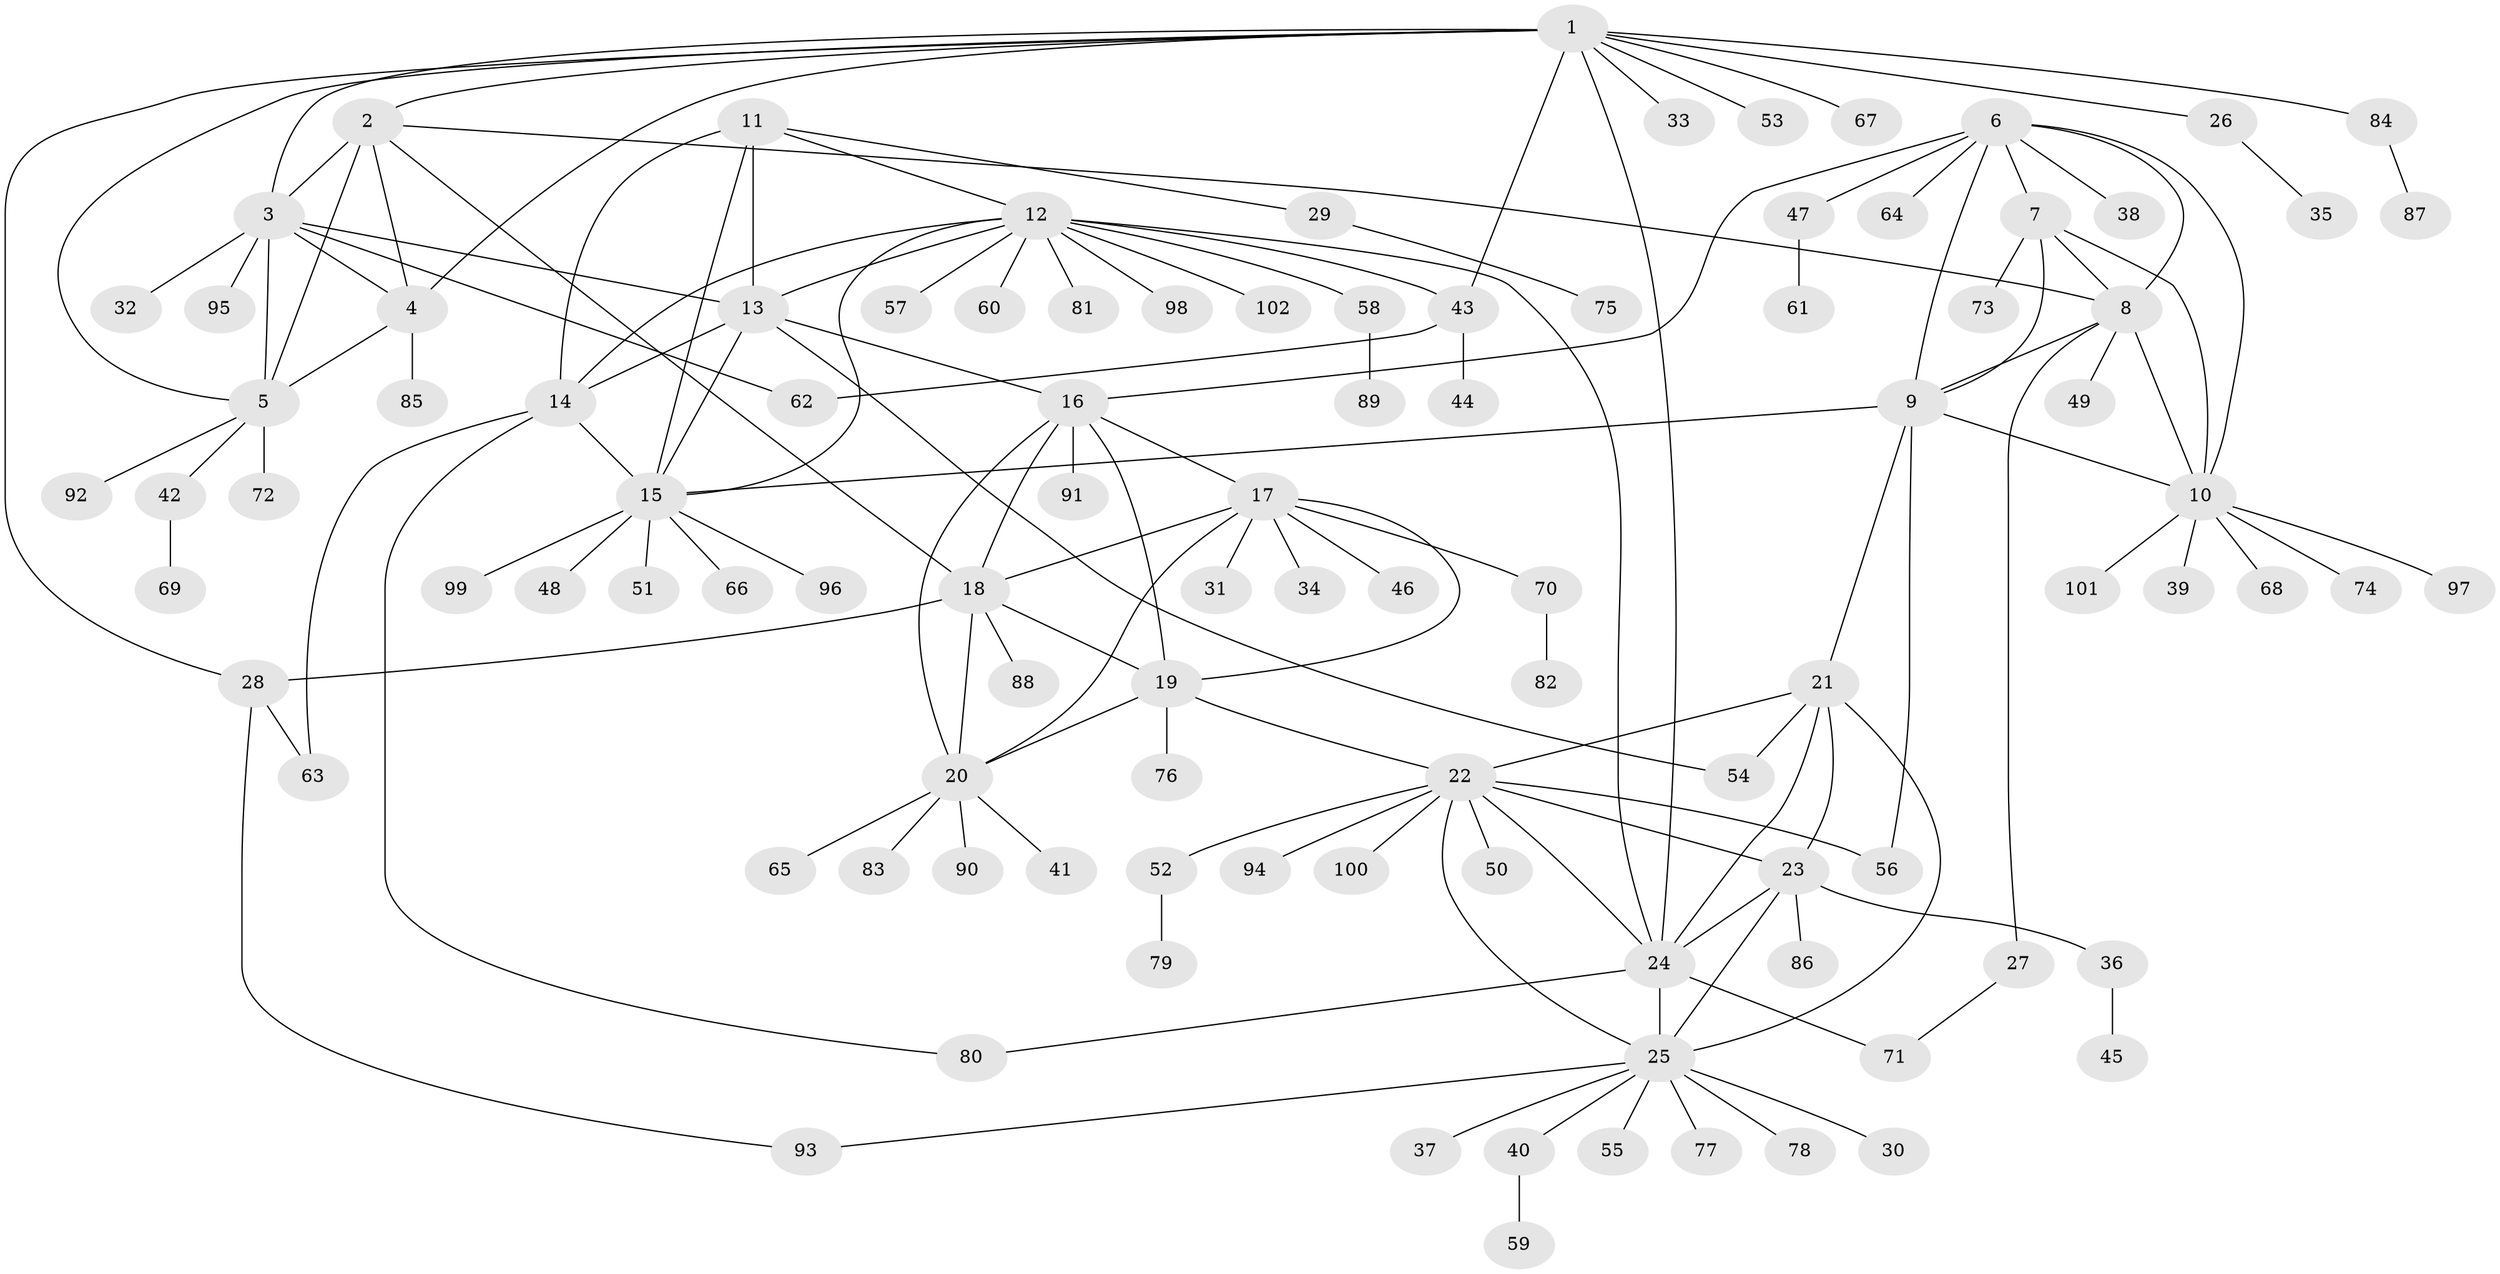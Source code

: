 // coarse degree distribution, {12: 0.0125, 5: 0.0375, 9: 0.0125, 8: 0.0375, 6: 0.0625, 7: 0.025, 11: 0.0125, 10: 0.0375, 1: 0.6625, 4: 0.0125, 2: 0.0875}
// Generated by graph-tools (version 1.1) at 2025/42/03/06/25 10:42:11]
// undirected, 102 vertices, 146 edges
graph export_dot {
graph [start="1"]
  node [color=gray90,style=filled];
  1;
  2;
  3;
  4;
  5;
  6;
  7;
  8;
  9;
  10;
  11;
  12;
  13;
  14;
  15;
  16;
  17;
  18;
  19;
  20;
  21;
  22;
  23;
  24;
  25;
  26;
  27;
  28;
  29;
  30;
  31;
  32;
  33;
  34;
  35;
  36;
  37;
  38;
  39;
  40;
  41;
  42;
  43;
  44;
  45;
  46;
  47;
  48;
  49;
  50;
  51;
  52;
  53;
  54;
  55;
  56;
  57;
  58;
  59;
  60;
  61;
  62;
  63;
  64;
  65;
  66;
  67;
  68;
  69;
  70;
  71;
  72;
  73;
  74;
  75;
  76;
  77;
  78;
  79;
  80;
  81;
  82;
  83;
  84;
  85;
  86;
  87;
  88;
  89;
  90;
  91;
  92;
  93;
  94;
  95;
  96;
  97;
  98;
  99;
  100;
  101;
  102;
  1 -- 2;
  1 -- 3;
  1 -- 4;
  1 -- 5;
  1 -- 24;
  1 -- 26;
  1 -- 28;
  1 -- 33;
  1 -- 43;
  1 -- 53;
  1 -- 67;
  1 -- 84;
  2 -- 3;
  2 -- 4;
  2 -- 5;
  2 -- 8;
  2 -- 18;
  3 -- 4;
  3 -- 5;
  3 -- 13;
  3 -- 32;
  3 -- 62;
  3 -- 95;
  4 -- 5;
  4 -- 85;
  5 -- 42;
  5 -- 72;
  5 -- 92;
  6 -- 7;
  6 -- 8;
  6 -- 9;
  6 -- 10;
  6 -- 16;
  6 -- 38;
  6 -- 47;
  6 -- 64;
  7 -- 8;
  7 -- 9;
  7 -- 10;
  7 -- 73;
  8 -- 9;
  8 -- 10;
  8 -- 27;
  8 -- 49;
  9 -- 10;
  9 -- 15;
  9 -- 21;
  9 -- 56;
  10 -- 39;
  10 -- 68;
  10 -- 74;
  10 -- 97;
  10 -- 101;
  11 -- 12;
  11 -- 13;
  11 -- 14;
  11 -- 15;
  11 -- 29;
  12 -- 13;
  12 -- 14;
  12 -- 15;
  12 -- 24;
  12 -- 43;
  12 -- 57;
  12 -- 58;
  12 -- 60;
  12 -- 81;
  12 -- 98;
  12 -- 102;
  13 -- 14;
  13 -- 15;
  13 -- 16;
  13 -- 54;
  14 -- 15;
  14 -- 63;
  14 -- 80;
  15 -- 48;
  15 -- 51;
  15 -- 66;
  15 -- 96;
  15 -- 99;
  16 -- 17;
  16 -- 18;
  16 -- 19;
  16 -- 20;
  16 -- 91;
  17 -- 18;
  17 -- 19;
  17 -- 20;
  17 -- 31;
  17 -- 34;
  17 -- 46;
  17 -- 70;
  18 -- 19;
  18 -- 20;
  18 -- 28;
  18 -- 88;
  19 -- 20;
  19 -- 22;
  19 -- 76;
  20 -- 41;
  20 -- 65;
  20 -- 83;
  20 -- 90;
  21 -- 22;
  21 -- 23;
  21 -- 24;
  21 -- 25;
  21 -- 54;
  22 -- 23;
  22 -- 24;
  22 -- 25;
  22 -- 50;
  22 -- 52;
  22 -- 56;
  22 -- 94;
  22 -- 100;
  23 -- 24;
  23 -- 25;
  23 -- 36;
  23 -- 86;
  24 -- 25;
  24 -- 71;
  24 -- 80;
  25 -- 30;
  25 -- 37;
  25 -- 40;
  25 -- 55;
  25 -- 77;
  25 -- 78;
  25 -- 93;
  26 -- 35;
  27 -- 71;
  28 -- 63;
  28 -- 93;
  29 -- 75;
  36 -- 45;
  40 -- 59;
  42 -- 69;
  43 -- 44;
  43 -- 62;
  47 -- 61;
  52 -- 79;
  58 -- 89;
  70 -- 82;
  84 -- 87;
}
